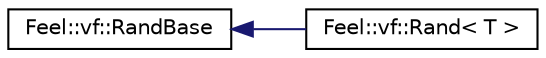 digraph "Graphical Class Hierarchy"
{
 // LATEX_PDF_SIZE
  edge [fontname="Helvetica",fontsize="10",labelfontname="Helvetica",labelfontsize="10"];
  node [fontname="Helvetica",fontsize="10",shape=record];
  rankdir="LR";
  Node0 [label="Feel::vf::RandBase",height=0.2,width=0.4,color="black", fillcolor="white", style="filled",URL="$classFeel_1_1vf_1_1RandBase.html",tooltip=" "];
  Node0 -> Node1 [dir="back",color="midnightblue",fontsize="10",style="solid",fontname="Helvetica"];
  Node1 [label="Feel::vf::Rand\< T \>",height=0.2,width=0.4,color="black", fillcolor="white", style="filled",URL="$classFeel_1_1vf_1_1Rand.html",tooltip=" "];
}

